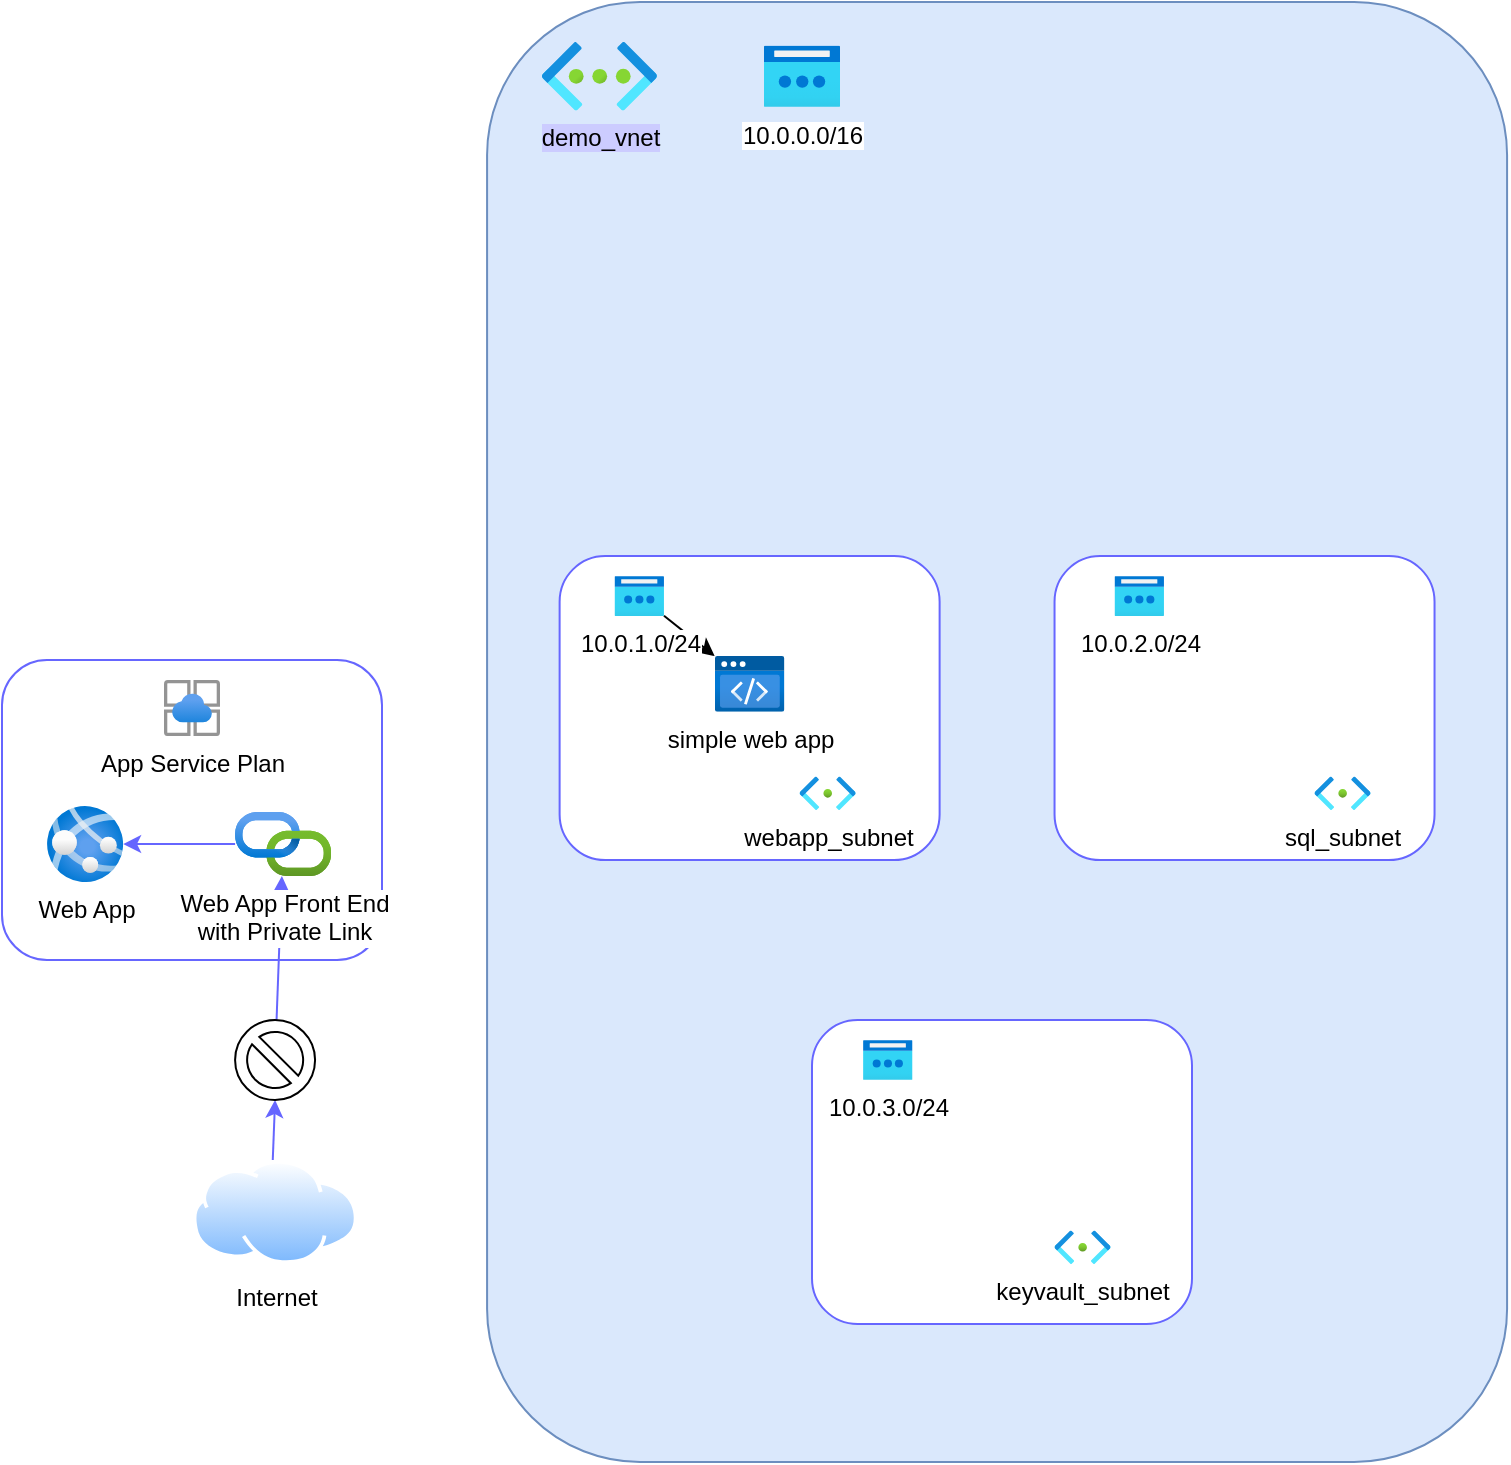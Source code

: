 <mxfile>
    <diagram id="dYFcan0PzUvOhpel1Lth" name="Page-1">
        <mxGraphModel dx="960" dy="470" grid="1" gridSize="10" guides="1" tooltips="1" connect="1" arrows="1" fold="1" page="1" pageScale="1" pageWidth="1100" pageHeight="850" math="0" shadow="0">
            <root>
                <mxCell id="0"/>
                <mxCell id="1" parent="0"/>
                <mxCell id="20" value="" style="rounded=1;whiteSpace=wrap;html=1;strokeColor=#6c8ebf;fillColor=#dae8fc;" parent="1" vertex="1">
                    <mxGeometry x="292.54" y="30" width="510" height="730" as="geometry"/>
                </mxCell>
                <mxCell id="17" value="" style="rounded=1;whiteSpace=wrap;html=1;strokeColor=#6666FF;" parent="1" vertex="1">
                    <mxGeometry x="50" y="359" width="190" height="150" as="geometry"/>
                </mxCell>
                <mxCell id="15" value="App Service Plan" style="image;aspect=fixed;html=1;points=[];align=center;fontSize=12;image=img/lib/azure2/app_services/App_Service_Environments.svg;" parent="1" vertex="1">
                    <mxGeometry x="131" y="369.02" width="28" height="28" as="geometry"/>
                </mxCell>
                <mxCell id="16" value="Web App" style="image;aspect=fixed;html=1;points=[];align=center;fontSize=12;image=img/lib/azure2/app_services/App_Services.svg;" parent="1" vertex="1">
                    <mxGeometry x="72.54" y="432.01" width="38" height="38" as="geometry"/>
                </mxCell>
                <mxCell id="35" style="edgeStyle=none;html=1;strokeColor=#6666FF;" parent="1" source="29" target="26" edge="1">
                    <mxGeometry relative="1" as="geometry"/>
                </mxCell>
                <mxCell id="18" value="Internet&lt;div&gt;&lt;br&gt;&lt;/div&gt;" style="image;aspect=fixed;perimeter=ellipsePerimeter;html=1;align=center;shadow=0;dashed=0;spacingTop=3;image=img/lib/active_directory/internet_cloud.svg;" parent="1" vertex="1">
                    <mxGeometry x="145.27" y="609" width="82.54" height="52" as="geometry"/>
                </mxCell>
                <mxCell id="21" value="&lt;span style=&quot;background-color: rgb(204, 204, 255);&quot;&gt;demo_vnet&lt;/span&gt;" style="image;aspect=fixed;html=1;points=[];align=center;fontSize=12;image=img/lib/azure2/networking/Virtual_Networks.svg;" parent="1" vertex="1">
                    <mxGeometry x="320" y="50" width="57.46" height="34.31" as="geometry"/>
                </mxCell>
                <mxCell id="22" value="" style="rounded=1;whiteSpace=wrap;html=1;strokeColor=#6666FF;" parent="1" vertex="1">
                    <mxGeometry x="328.81" y="307.02" width="190" height="152" as="geometry"/>
                </mxCell>
                <mxCell id="23" value="webapp_subnet" style="image;aspect=fixed;html=1;points=[];align=center;fontSize=12;image=img/lib/azure2/networking/Subnet.svg;" parent="1" vertex="1">
                    <mxGeometry x="448.81" y="417.27" width="28" height="16.77" as="geometry"/>
                </mxCell>
                <mxCell id="28" value="" style="edgeStyle=none;html=1;strokeColor=#6666FF;" parent="1" source="26" target="16" edge="1">
                    <mxGeometry relative="1" as="geometry"/>
                </mxCell>
                <mxCell id="26" value="Web App Front End&lt;div&gt;with Private Link&lt;/div&gt;" style="image;aspect=fixed;html=1;points=[];align=center;fontSize=12;image=img/lib/azure2/devops/API_Connections.svg;" parent="1" vertex="1">
                    <mxGeometry x="166.54" y="435.01" width="48" height="31.99" as="geometry"/>
                </mxCell>
                <mxCell id="37" value="" style="edgeStyle=none;html=1;strokeColor=#6666FF;" parent="1" source="18" target="29" edge="1">
                    <mxGeometry relative="1" as="geometry">
                        <mxPoint x="186.54" y="609" as="sourcePoint"/>
                        <mxPoint x="186.54" y="467" as="targetPoint"/>
                    </mxGeometry>
                </mxCell>
                <mxCell id="29" value="" style="verticalLabelPosition=bottom;verticalAlign=top;html=1;shape=mxgraph.basic.no_symbol" parent="1" vertex="1">
                    <mxGeometry x="166.54" y="539" width="40" height="40" as="geometry"/>
                </mxCell>
                <mxCell id="69" value="10.0.0.0/16" style="image;aspect=fixed;html=1;points=[];align=center;fontSize=12;image=img/lib/azure2/networking/Reserved_IP_Addresses_Classic.svg;" parent="1" vertex="1">
                    <mxGeometry x="431" y="51.78" width="38" height="30.74" as="geometry"/>
                </mxCell>
                <mxCell id="76" value="" style="edgeStyle=none;html=1;" edge="1" parent="1" source="70" target="73">
                    <mxGeometry relative="1" as="geometry"/>
                </mxCell>
                <mxCell id="70" value="10.0.1.0/24" style="image;aspect=fixed;html=1;points=[];align=center;fontSize=12;image=img/lib/azure2/networking/Reserved_IP_Addresses_Classic.svg;" parent="1" vertex="1">
                    <mxGeometry x="356.27" y="317.02" width="24.72" height="20" as="geometry"/>
                </mxCell>
                <mxCell id="73" value="simple web app" style="image;aspect=fixed;html=1;points=[];align=center;fontSize=12;image=img/lib/azure2/preview/Static_Apps.svg;" parent="1" vertex="1">
                    <mxGeometry x="406.28" y="357.02" width="35.05" height="27.84" as="geometry"/>
                </mxCell>
                <mxCell id="77" value="" style="rounded=1;whiteSpace=wrap;html=1;strokeColor=#6666FF;" vertex="1" parent="1">
                    <mxGeometry x="576.27" y="307.02" width="190" height="152" as="geometry"/>
                </mxCell>
                <mxCell id="78" value="10.0.2.0/24" style="image;aspect=fixed;html=1;points=[];align=center;fontSize=12;image=img/lib/azure2/networking/Reserved_IP_Addresses_Classic.svg;" vertex="1" parent="1">
                    <mxGeometry x="606.27" y="317.02" width="24.72" height="20" as="geometry"/>
                </mxCell>
                <mxCell id="79" value="sql_subnet" style="image;aspect=fixed;html=1;points=[];align=center;fontSize=12;image=img/lib/azure2/networking/Subnet.svg;" vertex="1" parent="1">
                    <mxGeometry x="706.27" y="417.27" width="28" height="16.77" as="geometry"/>
                </mxCell>
                <mxCell id="80" value="" style="rounded=1;whiteSpace=wrap;html=1;strokeColor=#6666FF;" vertex="1" parent="1">
                    <mxGeometry x="455" y="539" width="190" height="152" as="geometry"/>
                </mxCell>
                <mxCell id="81" value="keyvault_subnet" style="image;aspect=fixed;html=1;points=[];align=center;fontSize=12;image=img/lib/azure2/networking/Subnet.svg;" vertex="1" parent="1">
                    <mxGeometry x="576.27" y="644.23" width="28" height="16.77" as="geometry"/>
                </mxCell>
                <mxCell id="82" value="10.0.3.0/24" style="image;aspect=fixed;html=1;points=[];align=center;fontSize=12;image=img/lib/azure2/networking/Reserved_IP_Addresses_Classic.svg;" vertex="1" parent="1">
                    <mxGeometry x="480.54" y="549" width="24.72" height="20" as="geometry"/>
                </mxCell>
            </root>
        </mxGraphModel>
    </diagram>
</mxfile>